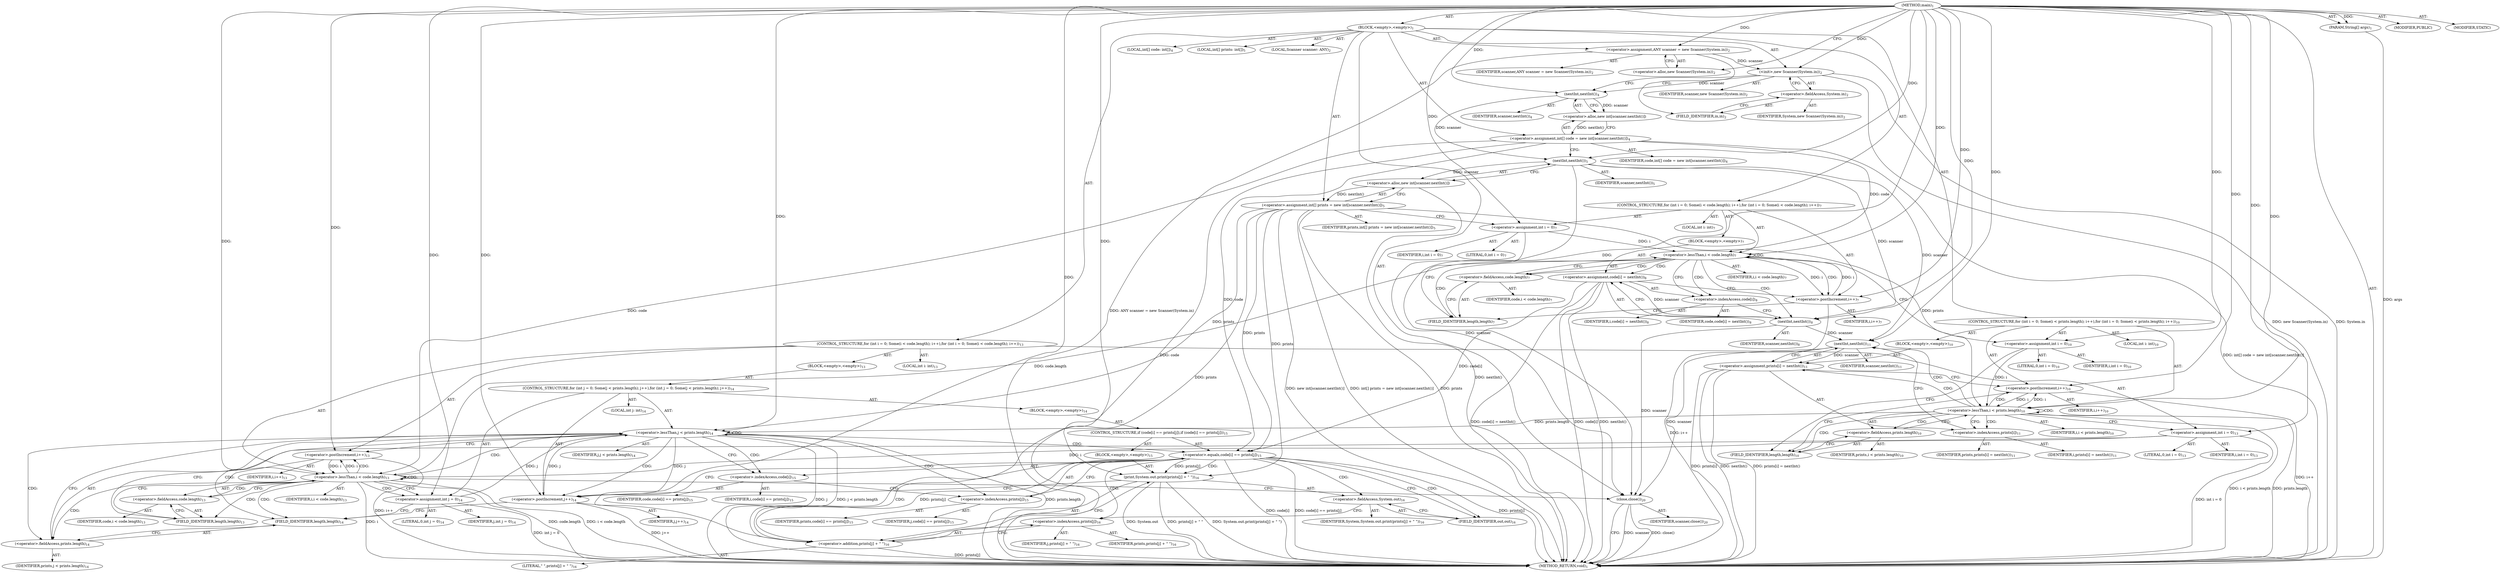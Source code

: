 digraph "main" {  
"19" [label = <(METHOD,main)<SUB>1</SUB>> ]
"20" [label = <(PARAM,String[] args)<SUB>1</SUB>> ]
"21" [label = <(BLOCK,&lt;empty&gt;,&lt;empty&gt;)<SUB>1</SUB>> ]
"4" [label = <(LOCAL,Scanner scanner: ANY)<SUB>2</SUB>> ]
"22" [label = <(&lt;operator&gt;.assignment,ANY scanner = new Scanner(System.in))<SUB>2</SUB>> ]
"23" [label = <(IDENTIFIER,scanner,ANY scanner = new Scanner(System.in))<SUB>2</SUB>> ]
"24" [label = <(&lt;operator&gt;.alloc,new Scanner(System.in))<SUB>2</SUB>> ]
"25" [label = <(&lt;init&gt;,new Scanner(System.in))<SUB>2</SUB>> ]
"3" [label = <(IDENTIFIER,scanner,new Scanner(System.in))<SUB>2</SUB>> ]
"26" [label = <(&lt;operator&gt;.fieldAccess,System.in)<SUB>2</SUB>> ]
"27" [label = <(IDENTIFIER,System,new Scanner(System.in))<SUB>2</SUB>> ]
"28" [label = <(FIELD_IDENTIFIER,in,in)<SUB>2</SUB>> ]
"29" [label = <(LOCAL,int[] code: int[])<SUB>4</SUB>> ]
"30" [label = <(&lt;operator&gt;.assignment,int[] code = new int[scanner.nextInt()])<SUB>4</SUB>> ]
"31" [label = <(IDENTIFIER,code,int[] code = new int[scanner.nextInt()])<SUB>4</SUB>> ]
"32" [label = <(&lt;operator&gt;.alloc,new int[scanner.nextInt()])> ]
"33" [label = <(nextInt,nextInt())<SUB>4</SUB>> ]
"34" [label = <(IDENTIFIER,scanner,nextInt())<SUB>4</SUB>> ]
"35" [label = <(LOCAL,int[] prints: int[])<SUB>5</SUB>> ]
"36" [label = <(&lt;operator&gt;.assignment,int[] prints = new int[scanner.nextInt()])<SUB>5</SUB>> ]
"37" [label = <(IDENTIFIER,prints,int[] prints = new int[scanner.nextInt()])<SUB>5</SUB>> ]
"38" [label = <(&lt;operator&gt;.alloc,new int[scanner.nextInt()])> ]
"39" [label = <(nextInt,nextInt())<SUB>5</SUB>> ]
"40" [label = <(IDENTIFIER,scanner,nextInt())<SUB>5</SUB>> ]
"41" [label = <(CONTROL_STRUCTURE,for (int i = 0; Some(i &lt; code.length); i++),for (int i = 0; Some(i &lt; code.length); i++))<SUB>7</SUB>> ]
"42" [label = <(LOCAL,int i: int)<SUB>7</SUB>> ]
"43" [label = <(&lt;operator&gt;.assignment,int i = 0)<SUB>7</SUB>> ]
"44" [label = <(IDENTIFIER,i,int i = 0)<SUB>7</SUB>> ]
"45" [label = <(LITERAL,0,int i = 0)<SUB>7</SUB>> ]
"46" [label = <(&lt;operator&gt;.lessThan,i &lt; code.length)<SUB>7</SUB>> ]
"47" [label = <(IDENTIFIER,i,i &lt; code.length)<SUB>7</SUB>> ]
"48" [label = <(&lt;operator&gt;.fieldAccess,code.length)<SUB>7</SUB>> ]
"49" [label = <(IDENTIFIER,code,i &lt; code.length)<SUB>7</SUB>> ]
"50" [label = <(FIELD_IDENTIFIER,length,length)<SUB>7</SUB>> ]
"51" [label = <(&lt;operator&gt;.postIncrement,i++)<SUB>7</SUB>> ]
"52" [label = <(IDENTIFIER,i,i++)<SUB>7</SUB>> ]
"53" [label = <(BLOCK,&lt;empty&gt;,&lt;empty&gt;)<SUB>7</SUB>> ]
"54" [label = <(&lt;operator&gt;.assignment,code[i] = nextInt())<SUB>8</SUB>> ]
"55" [label = <(&lt;operator&gt;.indexAccess,code[i])<SUB>8</SUB>> ]
"56" [label = <(IDENTIFIER,code,code[i] = nextInt())<SUB>8</SUB>> ]
"57" [label = <(IDENTIFIER,i,code[i] = nextInt())<SUB>8</SUB>> ]
"58" [label = <(nextInt,nextInt())<SUB>8</SUB>> ]
"59" [label = <(IDENTIFIER,scanner,nextInt())<SUB>8</SUB>> ]
"60" [label = <(CONTROL_STRUCTURE,for (int i = 0; Some(i &lt; prints.length); i++),for (int i = 0; Some(i &lt; prints.length); i++))<SUB>10</SUB>> ]
"61" [label = <(LOCAL,int i: int)<SUB>10</SUB>> ]
"62" [label = <(&lt;operator&gt;.assignment,int i = 0)<SUB>10</SUB>> ]
"63" [label = <(IDENTIFIER,i,int i = 0)<SUB>10</SUB>> ]
"64" [label = <(LITERAL,0,int i = 0)<SUB>10</SUB>> ]
"65" [label = <(&lt;operator&gt;.lessThan,i &lt; prints.length)<SUB>10</SUB>> ]
"66" [label = <(IDENTIFIER,i,i &lt; prints.length)<SUB>10</SUB>> ]
"67" [label = <(&lt;operator&gt;.fieldAccess,prints.length)<SUB>10</SUB>> ]
"68" [label = <(IDENTIFIER,prints,i &lt; prints.length)<SUB>10</SUB>> ]
"69" [label = <(FIELD_IDENTIFIER,length,length)<SUB>10</SUB>> ]
"70" [label = <(&lt;operator&gt;.postIncrement,i++)<SUB>10</SUB>> ]
"71" [label = <(IDENTIFIER,i,i++)<SUB>10</SUB>> ]
"72" [label = <(BLOCK,&lt;empty&gt;,&lt;empty&gt;)<SUB>10</SUB>> ]
"73" [label = <(&lt;operator&gt;.assignment,prints[i] = nextInt())<SUB>11</SUB>> ]
"74" [label = <(&lt;operator&gt;.indexAccess,prints[i])<SUB>11</SUB>> ]
"75" [label = <(IDENTIFIER,prints,prints[i] = nextInt())<SUB>11</SUB>> ]
"76" [label = <(IDENTIFIER,i,prints[i] = nextInt())<SUB>11</SUB>> ]
"77" [label = <(nextInt,nextInt())<SUB>11</SUB>> ]
"78" [label = <(IDENTIFIER,scanner,nextInt())<SUB>11</SUB>> ]
"79" [label = <(CONTROL_STRUCTURE,for (int i = 0; Some(i &lt; code.length); i++),for (int i = 0; Some(i &lt; code.length); i++))<SUB>13</SUB>> ]
"80" [label = <(LOCAL,int i: int)<SUB>13</SUB>> ]
"81" [label = <(&lt;operator&gt;.assignment,int i = 0)<SUB>13</SUB>> ]
"82" [label = <(IDENTIFIER,i,int i = 0)<SUB>13</SUB>> ]
"83" [label = <(LITERAL,0,int i = 0)<SUB>13</SUB>> ]
"84" [label = <(&lt;operator&gt;.lessThan,i &lt; code.length)<SUB>13</SUB>> ]
"85" [label = <(IDENTIFIER,i,i &lt; code.length)<SUB>13</SUB>> ]
"86" [label = <(&lt;operator&gt;.fieldAccess,code.length)<SUB>13</SUB>> ]
"87" [label = <(IDENTIFIER,code,i &lt; code.length)<SUB>13</SUB>> ]
"88" [label = <(FIELD_IDENTIFIER,length,length)<SUB>13</SUB>> ]
"89" [label = <(&lt;operator&gt;.postIncrement,i++)<SUB>13</SUB>> ]
"90" [label = <(IDENTIFIER,i,i++)<SUB>13</SUB>> ]
"91" [label = <(BLOCK,&lt;empty&gt;,&lt;empty&gt;)<SUB>13</SUB>> ]
"92" [label = <(CONTROL_STRUCTURE,for (int j = 0; Some(j &lt; prints.length); j++),for (int j = 0; Some(j &lt; prints.length); j++))<SUB>14</SUB>> ]
"93" [label = <(LOCAL,int j: int)<SUB>14</SUB>> ]
"94" [label = <(&lt;operator&gt;.assignment,int j = 0)<SUB>14</SUB>> ]
"95" [label = <(IDENTIFIER,j,int j = 0)<SUB>14</SUB>> ]
"96" [label = <(LITERAL,0,int j = 0)<SUB>14</SUB>> ]
"97" [label = <(&lt;operator&gt;.lessThan,j &lt; prints.length)<SUB>14</SUB>> ]
"98" [label = <(IDENTIFIER,j,j &lt; prints.length)<SUB>14</SUB>> ]
"99" [label = <(&lt;operator&gt;.fieldAccess,prints.length)<SUB>14</SUB>> ]
"100" [label = <(IDENTIFIER,prints,j &lt; prints.length)<SUB>14</SUB>> ]
"101" [label = <(FIELD_IDENTIFIER,length,length)<SUB>14</SUB>> ]
"102" [label = <(&lt;operator&gt;.postIncrement,j++)<SUB>14</SUB>> ]
"103" [label = <(IDENTIFIER,j,j++)<SUB>14</SUB>> ]
"104" [label = <(BLOCK,&lt;empty&gt;,&lt;empty&gt;)<SUB>14</SUB>> ]
"105" [label = <(CONTROL_STRUCTURE,if (code[i] == prints[j]),if (code[i] == prints[j]))<SUB>15</SUB>> ]
"106" [label = <(&lt;operator&gt;.equals,code[i] == prints[j])<SUB>15</SUB>> ]
"107" [label = <(&lt;operator&gt;.indexAccess,code[i])<SUB>15</SUB>> ]
"108" [label = <(IDENTIFIER,code,code[i] == prints[j])<SUB>15</SUB>> ]
"109" [label = <(IDENTIFIER,i,code[i] == prints[j])<SUB>15</SUB>> ]
"110" [label = <(&lt;operator&gt;.indexAccess,prints[j])<SUB>15</SUB>> ]
"111" [label = <(IDENTIFIER,prints,code[i] == prints[j])<SUB>15</SUB>> ]
"112" [label = <(IDENTIFIER,j,code[i] == prints[j])<SUB>15</SUB>> ]
"113" [label = <(BLOCK,&lt;empty&gt;,&lt;empty&gt;)<SUB>15</SUB>> ]
"114" [label = <(print,System.out.print(prints[j] + &quot; &quot;))<SUB>16</SUB>> ]
"115" [label = <(&lt;operator&gt;.fieldAccess,System.out)<SUB>16</SUB>> ]
"116" [label = <(IDENTIFIER,System,System.out.print(prints[j] + &quot; &quot;))<SUB>16</SUB>> ]
"117" [label = <(FIELD_IDENTIFIER,out,out)<SUB>16</SUB>> ]
"118" [label = <(&lt;operator&gt;.addition,prints[j] + &quot; &quot;)<SUB>16</SUB>> ]
"119" [label = <(&lt;operator&gt;.indexAccess,prints[j])<SUB>16</SUB>> ]
"120" [label = <(IDENTIFIER,prints,prints[j] + &quot; &quot;)<SUB>16</SUB>> ]
"121" [label = <(IDENTIFIER,j,prints[j] + &quot; &quot;)<SUB>16</SUB>> ]
"122" [label = <(LITERAL,&quot; &quot;,prints[j] + &quot; &quot;)<SUB>16</SUB>> ]
"123" [label = <(close,close())<SUB>20</SUB>> ]
"124" [label = <(IDENTIFIER,scanner,close())<SUB>20</SUB>> ]
"125" [label = <(MODIFIER,PUBLIC)> ]
"126" [label = <(MODIFIER,STATIC)> ]
"127" [label = <(METHOD_RETURN,void)<SUB>1</SUB>> ]
  "19" -> "20"  [ label = "AST: "] 
  "19" -> "21"  [ label = "AST: "] 
  "19" -> "125"  [ label = "AST: "] 
  "19" -> "126"  [ label = "AST: "] 
  "19" -> "127"  [ label = "AST: "] 
  "21" -> "4"  [ label = "AST: "] 
  "21" -> "22"  [ label = "AST: "] 
  "21" -> "25"  [ label = "AST: "] 
  "21" -> "29"  [ label = "AST: "] 
  "21" -> "30"  [ label = "AST: "] 
  "21" -> "35"  [ label = "AST: "] 
  "21" -> "36"  [ label = "AST: "] 
  "21" -> "41"  [ label = "AST: "] 
  "21" -> "60"  [ label = "AST: "] 
  "21" -> "79"  [ label = "AST: "] 
  "21" -> "123"  [ label = "AST: "] 
  "22" -> "23"  [ label = "AST: "] 
  "22" -> "24"  [ label = "AST: "] 
  "25" -> "3"  [ label = "AST: "] 
  "25" -> "26"  [ label = "AST: "] 
  "26" -> "27"  [ label = "AST: "] 
  "26" -> "28"  [ label = "AST: "] 
  "30" -> "31"  [ label = "AST: "] 
  "30" -> "32"  [ label = "AST: "] 
  "32" -> "33"  [ label = "AST: "] 
  "33" -> "34"  [ label = "AST: "] 
  "36" -> "37"  [ label = "AST: "] 
  "36" -> "38"  [ label = "AST: "] 
  "38" -> "39"  [ label = "AST: "] 
  "39" -> "40"  [ label = "AST: "] 
  "41" -> "42"  [ label = "AST: "] 
  "41" -> "43"  [ label = "AST: "] 
  "41" -> "46"  [ label = "AST: "] 
  "41" -> "51"  [ label = "AST: "] 
  "41" -> "53"  [ label = "AST: "] 
  "43" -> "44"  [ label = "AST: "] 
  "43" -> "45"  [ label = "AST: "] 
  "46" -> "47"  [ label = "AST: "] 
  "46" -> "48"  [ label = "AST: "] 
  "48" -> "49"  [ label = "AST: "] 
  "48" -> "50"  [ label = "AST: "] 
  "51" -> "52"  [ label = "AST: "] 
  "53" -> "54"  [ label = "AST: "] 
  "54" -> "55"  [ label = "AST: "] 
  "54" -> "58"  [ label = "AST: "] 
  "55" -> "56"  [ label = "AST: "] 
  "55" -> "57"  [ label = "AST: "] 
  "58" -> "59"  [ label = "AST: "] 
  "60" -> "61"  [ label = "AST: "] 
  "60" -> "62"  [ label = "AST: "] 
  "60" -> "65"  [ label = "AST: "] 
  "60" -> "70"  [ label = "AST: "] 
  "60" -> "72"  [ label = "AST: "] 
  "62" -> "63"  [ label = "AST: "] 
  "62" -> "64"  [ label = "AST: "] 
  "65" -> "66"  [ label = "AST: "] 
  "65" -> "67"  [ label = "AST: "] 
  "67" -> "68"  [ label = "AST: "] 
  "67" -> "69"  [ label = "AST: "] 
  "70" -> "71"  [ label = "AST: "] 
  "72" -> "73"  [ label = "AST: "] 
  "73" -> "74"  [ label = "AST: "] 
  "73" -> "77"  [ label = "AST: "] 
  "74" -> "75"  [ label = "AST: "] 
  "74" -> "76"  [ label = "AST: "] 
  "77" -> "78"  [ label = "AST: "] 
  "79" -> "80"  [ label = "AST: "] 
  "79" -> "81"  [ label = "AST: "] 
  "79" -> "84"  [ label = "AST: "] 
  "79" -> "89"  [ label = "AST: "] 
  "79" -> "91"  [ label = "AST: "] 
  "81" -> "82"  [ label = "AST: "] 
  "81" -> "83"  [ label = "AST: "] 
  "84" -> "85"  [ label = "AST: "] 
  "84" -> "86"  [ label = "AST: "] 
  "86" -> "87"  [ label = "AST: "] 
  "86" -> "88"  [ label = "AST: "] 
  "89" -> "90"  [ label = "AST: "] 
  "91" -> "92"  [ label = "AST: "] 
  "92" -> "93"  [ label = "AST: "] 
  "92" -> "94"  [ label = "AST: "] 
  "92" -> "97"  [ label = "AST: "] 
  "92" -> "102"  [ label = "AST: "] 
  "92" -> "104"  [ label = "AST: "] 
  "94" -> "95"  [ label = "AST: "] 
  "94" -> "96"  [ label = "AST: "] 
  "97" -> "98"  [ label = "AST: "] 
  "97" -> "99"  [ label = "AST: "] 
  "99" -> "100"  [ label = "AST: "] 
  "99" -> "101"  [ label = "AST: "] 
  "102" -> "103"  [ label = "AST: "] 
  "104" -> "105"  [ label = "AST: "] 
  "105" -> "106"  [ label = "AST: "] 
  "105" -> "113"  [ label = "AST: "] 
  "106" -> "107"  [ label = "AST: "] 
  "106" -> "110"  [ label = "AST: "] 
  "107" -> "108"  [ label = "AST: "] 
  "107" -> "109"  [ label = "AST: "] 
  "110" -> "111"  [ label = "AST: "] 
  "110" -> "112"  [ label = "AST: "] 
  "113" -> "114"  [ label = "AST: "] 
  "114" -> "115"  [ label = "AST: "] 
  "114" -> "118"  [ label = "AST: "] 
  "115" -> "116"  [ label = "AST: "] 
  "115" -> "117"  [ label = "AST: "] 
  "118" -> "119"  [ label = "AST: "] 
  "118" -> "122"  [ label = "AST: "] 
  "119" -> "120"  [ label = "AST: "] 
  "119" -> "121"  [ label = "AST: "] 
  "123" -> "124"  [ label = "AST: "] 
  "22" -> "28"  [ label = "CFG: "] 
  "25" -> "33"  [ label = "CFG: "] 
  "30" -> "39"  [ label = "CFG: "] 
  "36" -> "43"  [ label = "CFG: "] 
  "123" -> "127"  [ label = "CFG: "] 
  "24" -> "22"  [ label = "CFG: "] 
  "26" -> "25"  [ label = "CFG: "] 
  "32" -> "30"  [ label = "CFG: "] 
  "38" -> "36"  [ label = "CFG: "] 
  "43" -> "50"  [ label = "CFG: "] 
  "46" -> "55"  [ label = "CFG: "] 
  "46" -> "62"  [ label = "CFG: "] 
  "51" -> "50"  [ label = "CFG: "] 
  "62" -> "69"  [ label = "CFG: "] 
  "65" -> "74"  [ label = "CFG: "] 
  "65" -> "81"  [ label = "CFG: "] 
  "70" -> "69"  [ label = "CFG: "] 
  "81" -> "88"  [ label = "CFG: "] 
  "84" -> "94"  [ label = "CFG: "] 
  "84" -> "123"  [ label = "CFG: "] 
  "89" -> "88"  [ label = "CFG: "] 
  "28" -> "26"  [ label = "CFG: "] 
  "33" -> "32"  [ label = "CFG: "] 
  "39" -> "38"  [ label = "CFG: "] 
  "48" -> "46"  [ label = "CFG: "] 
  "54" -> "51"  [ label = "CFG: "] 
  "67" -> "65"  [ label = "CFG: "] 
  "73" -> "70"  [ label = "CFG: "] 
  "86" -> "84"  [ label = "CFG: "] 
  "50" -> "48"  [ label = "CFG: "] 
  "55" -> "58"  [ label = "CFG: "] 
  "58" -> "54"  [ label = "CFG: "] 
  "69" -> "67"  [ label = "CFG: "] 
  "74" -> "77"  [ label = "CFG: "] 
  "77" -> "73"  [ label = "CFG: "] 
  "88" -> "86"  [ label = "CFG: "] 
  "94" -> "101"  [ label = "CFG: "] 
  "97" -> "107"  [ label = "CFG: "] 
  "97" -> "89"  [ label = "CFG: "] 
  "102" -> "101"  [ label = "CFG: "] 
  "99" -> "97"  [ label = "CFG: "] 
  "101" -> "99"  [ label = "CFG: "] 
  "106" -> "117"  [ label = "CFG: "] 
  "106" -> "102"  [ label = "CFG: "] 
  "107" -> "110"  [ label = "CFG: "] 
  "110" -> "106"  [ label = "CFG: "] 
  "114" -> "102"  [ label = "CFG: "] 
  "115" -> "119"  [ label = "CFG: "] 
  "118" -> "114"  [ label = "CFG: "] 
  "117" -> "115"  [ label = "CFG: "] 
  "119" -> "118"  [ label = "CFG: "] 
  "19" -> "24"  [ label = "CFG: "] 
  "20" -> "127"  [ label = "DDG: args"] 
  "22" -> "127"  [ label = "DDG: ANY scanner = new Scanner(System.in)"] 
  "25" -> "127"  [ label = "DDG: System.in"] 
  "25" -> "127"  [ label = "DDG: new Scanner(System.in)"] 
  "30" -> "127"  [ label = "DDG: code"] 
  "30" -> "127"  [ label = "DDG: int[] code = new int[scanner.nextInt()]"] 
  "36" -> "127"  [ label = "DDG: prints"] 
  "38" -> "127"  [ label = "DDG: nextInt()"] 
  "36" -> "127"  [ label = "DDG: new int[scanner.nextInt()]"] 
  "36" -> "127"  [ label = "DDG: int[] prints = new int[scanner.nextInt()]"] 
  "65" -> "127"  [ label = "DDG: prints.length"] 
  "65" -> "127"  [ label = "DDG: i &lt; prints.length"] 
  "81" -> "127"  [ label = "DDG: int i = 0"] 
  "84" -> "127"  [ label = "DDG: i"] 
  "84" -> "127"  [ label = "DDG: code.length"] 
  "84" -> "127"  [ label = "DDG: i &lt; code.length"] 
  "123" -> "127"  [ label = "DDG: scanner"] 
  "123" -> "127"  [ label = "DDG: close()"] 
  "94" -> "127"  [ label = "DDG: int j = 0"] 
  "97" -> "127"  [ label = "DDG: j"] 
  "97" -> "127"  [ label = "DDG: prints.length"] 
  "97" -> "127"  [ label = "DDG: j &lt; prints.length"] 
  "89" -> "127"  [ label = "DDG: i++"] 
  "106" -> "127"  [ label = "DDG: code[i]"] 
  "106" -> "127"  [ label = "DDG: prints[j]"] 
  "106" -> "127"  [ label = "DDG: code[i] == prints[j]"] 
  "114" -> "127"  [ label = "DDG: System.out"] 
  "118" -> "127"  [ label = "DDG: prints[j]"] 
  "114" -> "127"  [ label = "DDG: prints[j] + &quot; &quot;"] 
  "114" -> "127"  [ label = "DDG: System.out.print(prints[j] + &quot; &quot;)"] 
  "102" -> "127"  [ label = "DDG: j++"] 
  "73" -> "127"  [ label = "DDG: prints[i]"] 
  "73" -> "127"  [ label = "DDG: nextInt()"] 
  "73" -> "127"  [ label = "DDG: prints[i] = nextInt()"] 
  "70" -> "127"  [ label = "DDG: i++"] 
  "54" -> "127"  [ label = "DDG: code[i]"] 
  "54" -> "127"  [ label = "DDG: nextInt()"] 
  "54" -> "127"  [ label = "DDG: code[i] = nextInt()"] 
  "51" -> "127"  [ label = "DDG: i++"] 
  "19" -> "20"  [ label = "DDG: "] 
  "19" -> "22"  [ label = "DDG: "] 
  "32" -> "30"  [ label = "DDG: nextInt()"] 
  "38" -> "36"  [ label = "DDG: nextInt()"] 
  "22" -> "25"  [ label = "DDG: scanner"] 
  "19" -> "25"  [ label = "DDG: "] 
  "19" -> "43"  [ label = "DDG: "] 
  "19" -> "62"  [ label = "DDG: "] 
  "19" -> "81"  [ label = "DDG: "] 
  "39" -> "123"  [ label = "DDG: scanner"] 
  "77" -> "123"  [ label = "DDG: scanner"] 
  "58" -> "123"  [ label = "DDG: scanner"] 
  "19" -> "123"  [ label = "DDG: "] 
  "33" -> "32"  [ label = "DDG: scanner"] 
  "39" -> "38"  [ label = "DDG: scanner"] 
  "43" -> "46"  [ label = "DDG: i"] 
  "51" -> "46"  [ label = "DDG: i"] 
  "19" -> "46"  [ label = "DDG: "] 
  "30" -> "46"  [ label = "DDG: code"] 
  "46" -> "51"  [ label = "DDG: i"] 
  "19" -> "51"  [ label = "DDG: "] 
  "58" -> "54"  [ label = "DDG: scanner"] 
  "62" -> "65"  [ label = "DDG: i"] 
  "70" -> "65"  [ label = "DDG: i"] 
  "19" -> "65"  [ label = "DDG: "] 
  "36" -> "65"  [ label = "DDG: prints"] 
  "65" -> "70"  [ label = "DDG: i"] 
  "19" -> "70"  [ label = "DDG: "] 
  "77" -> "73"  [ label = "DDG: scanner"] 
  "81" -> "84"  [ label = "DDG: i"] 
  "89" -> "84"  [ label = "DDG: i"] 
  "19" -> "84"  [ label = "DDG: "] 
  "30" -> "84"  [ label = "DDG: code"] 
  "46" -> "84"  [ label = "DDG: code.length"] 
  "84" -> "89"  [ label = "DDG: i"] 
  "19" -> "89"  [ label = "DDG: "] 
  "25" -> "33"  [ label = "DDG: scanner"] 
  "19" -> "33"  [ label = "DDG: "] 
  "33" -> "39"  [ label = "DDG: scanner"] 
  "19" -> "39"  [ label = "DDG: "] 
  "19" -> "94"  [ label = "DDG: "] 
  "39" -> "58"  [ label = "DDG: scanner"] 
  "19" -> "58"  [ label = "DDG: "] 
  "39" -> "77"  [ label = "DDG: scanner"] 
  "58" -> "77"  [ label = "DDG: scanner"] 
  "19" -> "77"  [ label = "DDG: "] 
  "94" -> "97"  [ label = "DDG: j"] 
  "102" -> "97"  [ label = "DDG: j"] 
  "19" -> "97"  [ label = "DDG: "] 
  "36" -> "97"  [ label = "DDG: prints"] 
  "65" -> "97"  [ label = "DDG: prints.length"] 
  "97" -> "102"  [ label = "DDG: j"] 
  "19" -> "102"  [ label = "DDG: "] 
  "30" -> "106"  [ label = "DDG: code"] 
  "54" -> "106"  [ label = "DDG: code[i]"] 
  "36" -> "106"  [ label = "DDG: prints"] 
  "36" -> "114"  [ label = "DDG: prints"] 
  "106" -> "114"  [ label = "DDG: prints[j]"] 
  "19" -> "114"  [ label = "DDG: "] 
  "36" -> "118"  [ label = "DDG: prints"] 
  "106" -> "118"  [ label = "DDG: prints[j]"] 
  "19" -> "118"  [ label = "DDG: "] 
  "46" -> "48"  [ label = "CDG: "] 
  "46" -> "51"  [ label = "CDG: "] 
  "46" -> "46"  [ label = "CDG: "] 
  "46" -> "50"  [ label = "CDG: "] 
  "46" -> "54"  [ label = "CDG: "] 
  "46" -> "58"  [ label = "CDG: "] 
  "46" -> "55"  [ label = "CDG: "] 
  "65" -> "73"  [ label = "CDG: "] 
  "65" -> "77"  [ label = "CDG: "] 
  "65" -> "69"  [ label = "CDG: "] 
  "65" -> "67"  [ label = "CDG: "] 
  "65" -> "74"  [ label = "CDG: "] 
  "65" -> "65"  [ label = "CDG: "] 
  "65" -> "70"  [ label = "CDG: "] 
  "84" -> "94"  [ label = "CDG: "] 
  "84" -> "89"  [ label = "CDG: "] 
  "84" -> "99"  [ label = "CDG: "] 
  "84" -> "84"  [ label = "CDG: "] 
  "84" -> "97"  [ label = "CDG: "] 
  "84" -> "101"  [ label = "CDG: "] 
  "84" -> "88"  [ label = "CDG: "] 
  "84" -> "86"  [ label = "CDG: "] 
  "97" -> "107"  [ label = "CDG: "] 
  "97" -> "99"  [ label = "CDG: "] 
  "97" -> "102"  [ label = "CDG: "] 
  "97" -> "106"  [ label = "CDG: "] 
  "97" -> "97"  [ label = "CDG: "] 
  "97" -> "101"  [ label = "CDG: "] 
  "97" -> "110"  [ label = "CDG: "] 
  "106" -> "115"  [ label = "CDG: "] 
  "106" -> "114"  [ label = "CDG: "] 
  "106" -> "119"  [ label = "CDG: "] 
  "106" -> "118"  [ label = "CDG: "] 
  "106" -> "117"  [ label = "CDG: "] 
}
